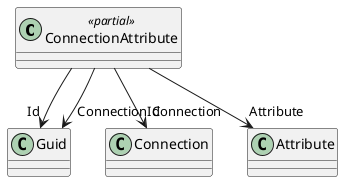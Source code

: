 @startuml
class ConnectionAttribute <<partial>> {
}
ConnectionAttribute --> "Id" Guid
ConnectionAttribute --> "ConnectionId" Guid
ConnectionAttribute --> "Connection" Connection
ConnectionAttribute --> "Attribute" Attribute
@enduml
